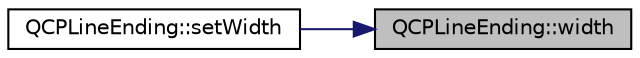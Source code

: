 digraph "QCPLineEnding::width"
{
 // LATEX_PDF_SIZE
  edge [fontname="Helvetica",fontsize="10",labelfontname="Helvetica",labelfontsize="10"];
  node [fontname="Helvetica",fontsize="10",shape=record];
  rankdir="RL";
  Node1 [label="QCPLineEnding::width",height=0.2,width=0.4,color="black", fillcolor="grey75", style="filled", fontcolor="black",tooltip=" "];
  Node1 -> Node2 [dir="back",color="midnightblue",fontsize="10",style="solid",fontname="Helvetica"];
  Node2 [label="QCPLineEnding::setWidth",height=0.2,width=0.4,color="black", fillcolor="white", style="filled",URL="$classQCPLineEnding.html#a26dc020ea985a72cc25881ce2115e34e",tooltip=" "];
}
